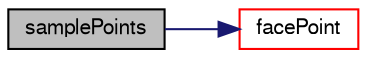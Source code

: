 digraph "samplePoints"
{
  bgcolor="transparent";
  edge [fontname="FreeSans",fontsize="10",labelfontname="FreeSans",labelfontsize="10"];
  node [fontname="FreeSans",fontsize="10",shape=record];
  rankdir="LR";
  Node3846 [label="samplePoints",height=0.2,width=0.4,color="black", fillcolor="grey75", style="filled", fontcolor="black"];
  Node3846 -> Node3847 [color="midnightblue",fontsize="10",style="solid",fontname="FreeSans"];
  Node3847 [label="facePoint",height=0.2,width=0.4,color="red",URL="$a25094.html#aa44d3b70b3248025314d97bdbfe1b1ba",tooltip="Get a point on the face given a face decomposition method: "];
}
